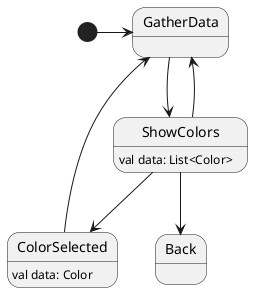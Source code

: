 import me.jameshunt.inmotiontestapplication.colors.Color

@startuml

ShowColors: val data: List<Color>
ColorSelected: val data: Color

[*] -> GatherData
GatherData --> ShowColors
ShowColors --> ColorSelected
ShowColors --> GatherData
ShowColors --> Back
ColorSelected --> GatherData

@enduml